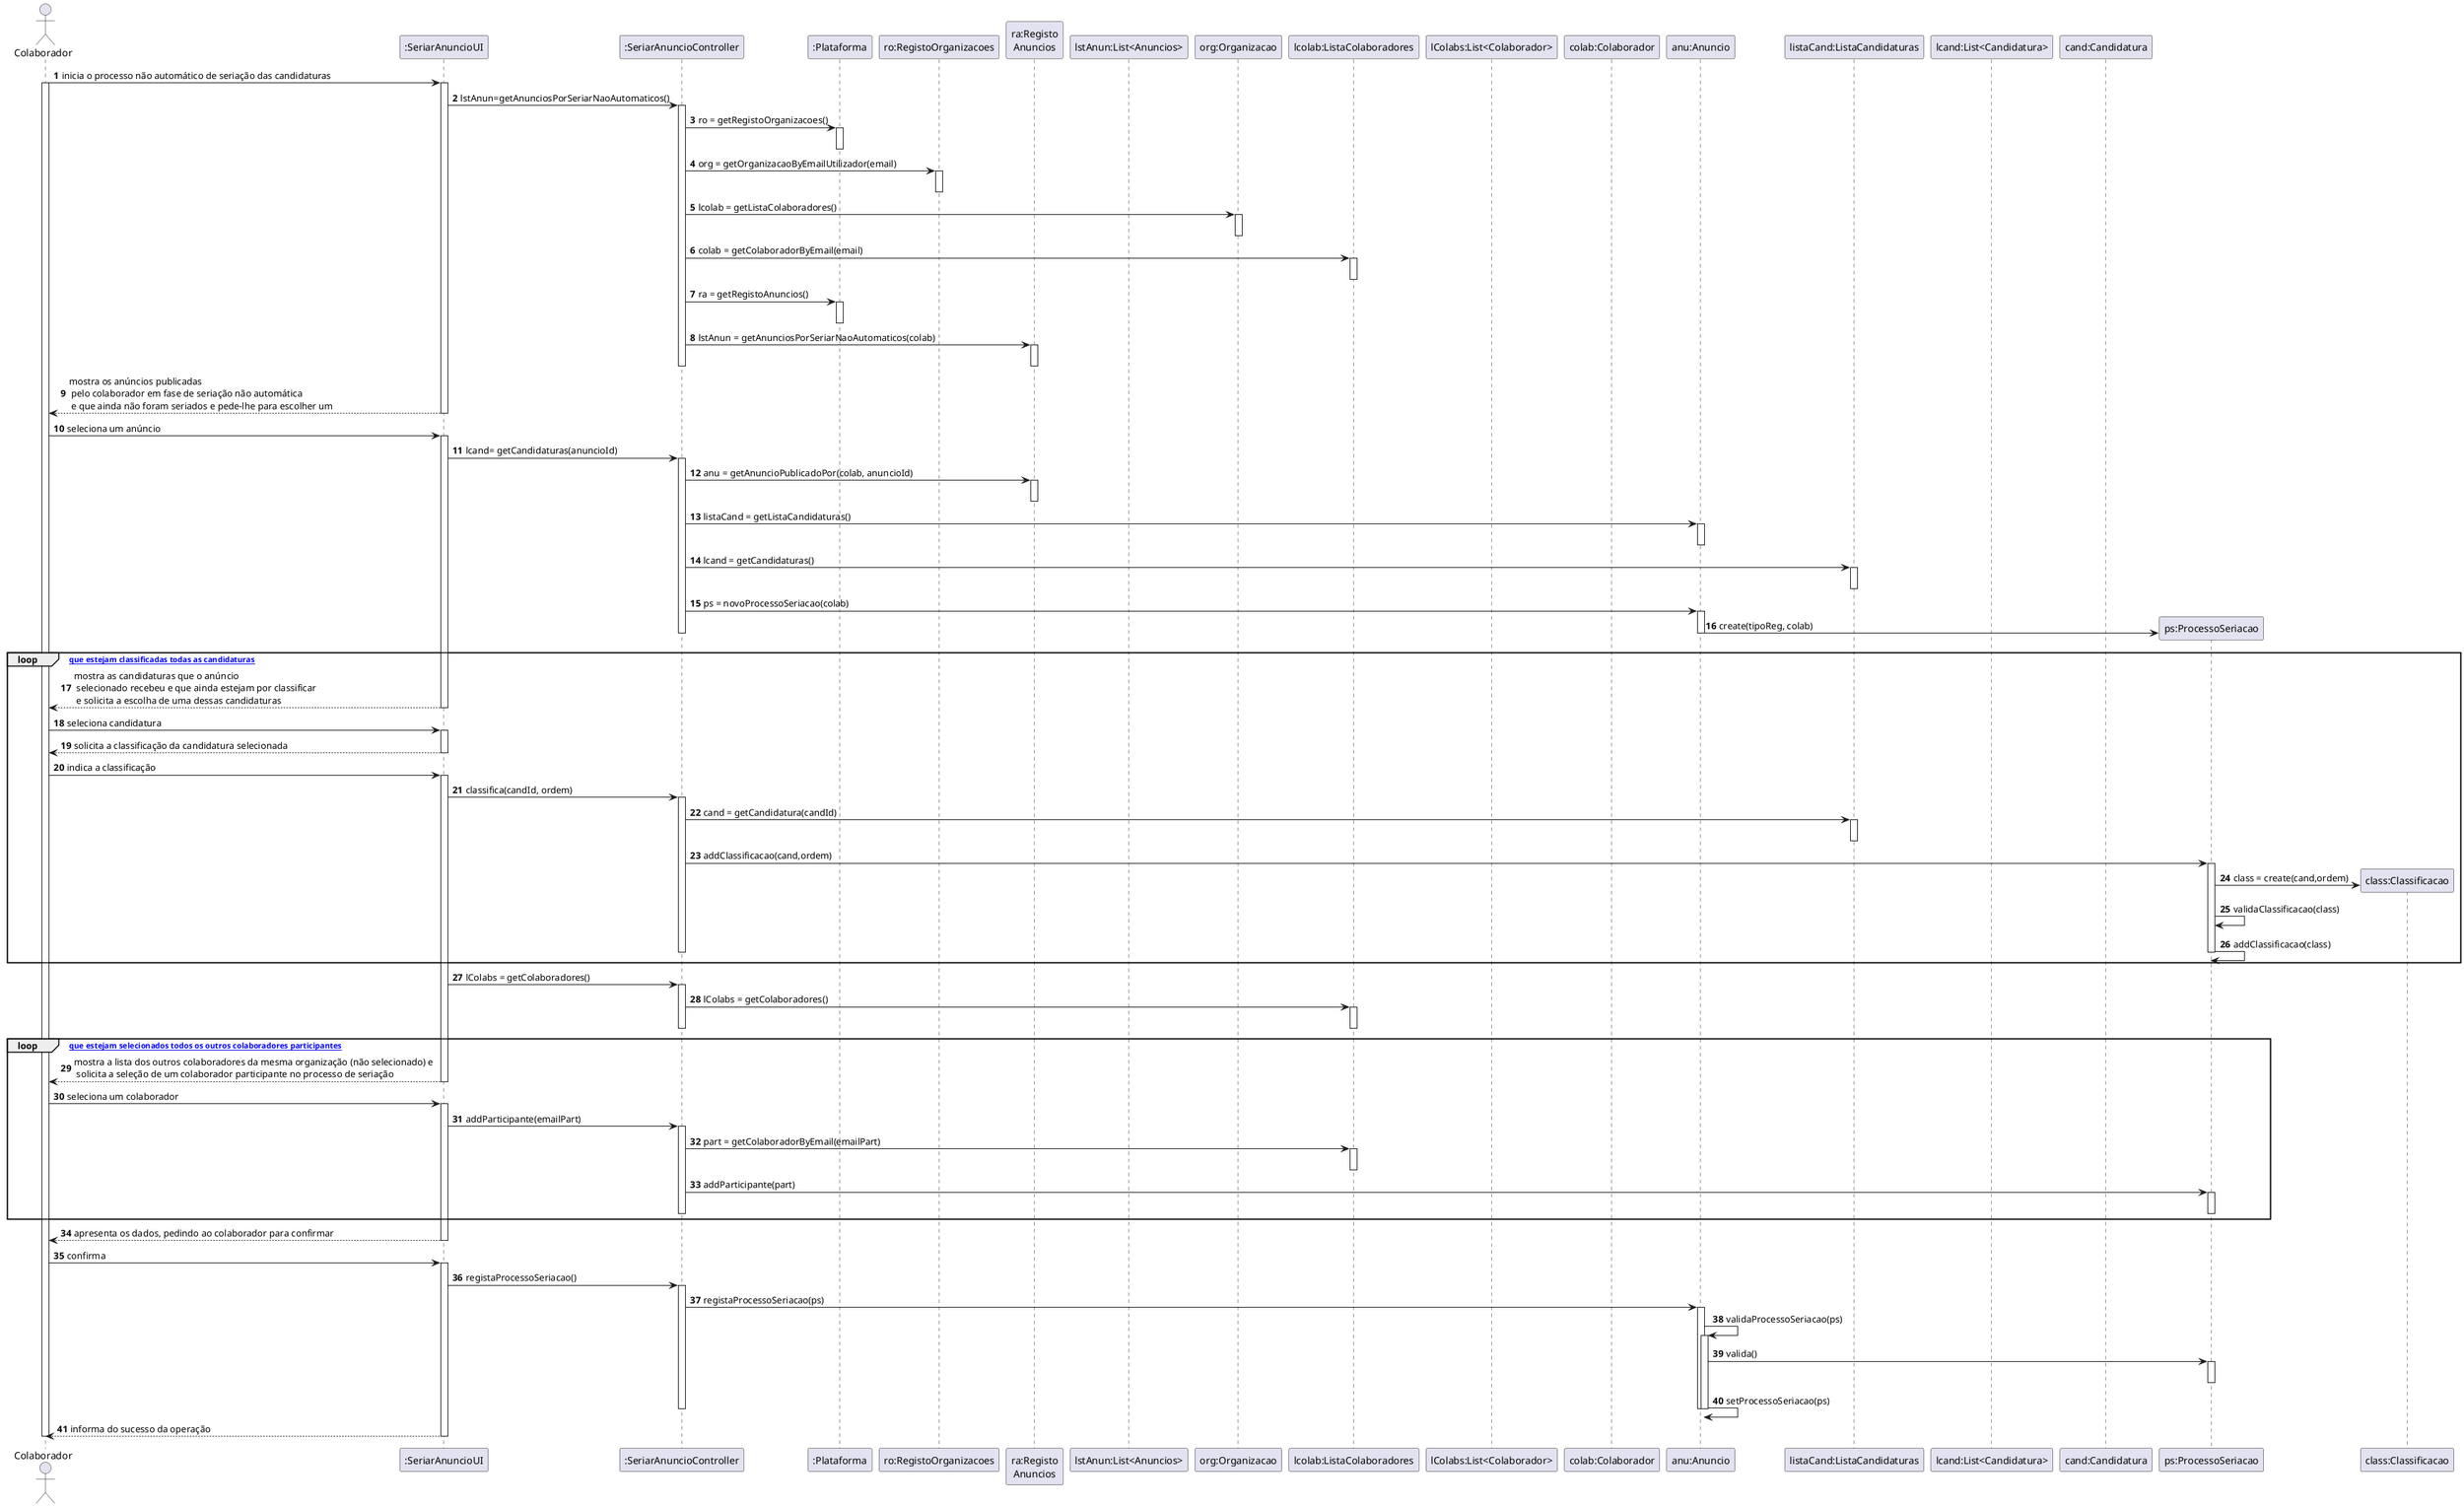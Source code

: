 @startuml
autonumber

actor "Colaborador" as COLAB
participant ":SeriarAnuncioUI" as UI
participant ":SeriarAnuncioController" as CTRL
participant ":Plataforma" as PLAT
participant "ro:RegistoOrganizacoes" as RO
participant "ra:Registo\nAnuncios" as RANU
participant "lstAnun:List<Anuncios>"
participant "org:Organizacao" as ORG
participant "lcolab:ListaColaboradores" as LCOLAB
participant "lColabs:List<Colaborador>"
participant "colab:Colaborador" as COLABORADOR
participant "anu:Anuncio" as ANU
participant "listaCand:ListaCandidaturas" as LCAND
participant "lcand:List<Candidatura>"
participant "cand:Candidatura"
participant "ps:ProcessoSeriacao" as PS
participant "class:Classificacao" as CLASS

COLAB -> UI : inicia o processo não automático de seriação das candidaturas
activate COLAB
activate UI

UI -> CTRL : lstAnun=getAnunciosPorSeriarNaoAutomaticos()
activate CTRL

CTRL -> PLAT: ro = getRegistoOrganizacoes()
activate PLAT
deactivate PLAT

CTRL -> RO: org = getOrganizacaoByEmailUtilizador(email)
activate RO
deactivate RO

CTRL -> ORG: lcolab = getListaColaboradores()
activate ORG
deactivate ORG

CTRL -> LCOLAB: colab = getColaboradorByEmail(email)
activate LCOLAB
deactivate LCOLAB

CTRL -> PLAT : ra = getRegistoAnuncios()
activate PLAT
deactivate PLAT

CTRL -> RANU : lstAnun = getAnunciosPorSeriarNaoAutomaticos(colab)
activate RANU
deactivate RANU
deactivate CTRL

UI --> COLAB: mostra os anúncios publicadas \n pelo colaborador em fase de seriação não automática \n e que ainda não foram seriados e pede-lhe para escolher um
deactivate UI


COLAB -> UI : seleciona um anúncio
activate UI

UI -> CTRL : lcand= getCandidaturas(anuncioId)
activate CTRL

CTRL -> RANU: anu = getAnuncioPublicadoPor(colab, anuncioId)
activate RANU
deactivate RANU

CTRL -> ANU : listaCand = getListaCandidaturas()
activate ANU
deactivate ANU

CTRL -> LCAND : lcand = getCandidaturas()
activate LCAND
deactivate LCAND

CTRL -> ANU : ps = novoProcessoSeriacao(colab)
activate ANU
ANU -> PS**: create(tipoReg, colab)

deactivate ANU
deactivate CTRL


loop [ até que estejam classificadas todas as candidaturas]
UI --> COLAB: mostra as candidaturas que o anúncio \n selecionado recebeu e que ainda estejam por classificar \n e solicita a escolha de uma dessas candidaturas
deactivate UI

COLAB -> UI : seleciona candidatura
activate UI

UI --> COLAB: solicita a classificação da candidatura selecionada
deactivate UI


COLAB -> UI : indica a classificação
activate UI

UI -> CTRL: classifica(candId, ordem)
activate CTRL

CTRL -> LCAND: cand = getCandidatura(candId)
activate LCAND
deactivate LCAND

CTRL -> PS: addClassificacao(cand,ordem)
activate PS

PS -> CLASS**: class = create(cand,ordem)
PS -> PS: validaClassificacao(class)
PS -> PS: addClassificacao(class)
deactivate PS
deactivate CTRL
end loop

UI -> CTRL: lColabs = getColaboradores()
activate CTRL

CTRL -> LCOLAB : lColabs = getColaboradores()
activate LCOLAB
deactivate LCOLAB
deactivate CTRL
loop [até que estejam selecionados todos os outros colaboradores participantes]
UI --> COLAB: mostra a lista dos outros colaboradores da mesma organização (não selecionado) e \n solicita a seleção de um colaborador participante no processo de seriação
deactivate UI


COLAB -> UI : seleciona um colaborador
activate UI

UI -> CTRL: addParticipante(emailPart)
activate CTRL

CTRL -> LCOLAB: part = getColaboradorByEmail(emailPart)
activate LCOLAB
deactivate LCOLAB

CTRL -> PS: addParticipante(part)
activate PS
deactivate PS
deactivate CTRL
end loop

UI --> COLAB: apresenta os dados, pedindo ao colaborador para confirmar
deactivate UI


COLAB -> UI : confirma
activate UI

UI -> CTRL: registaProcessoSeriacao()
activate CTRL

CTRL -> ANU: registaProcessoSeriacao(ps)
activate ANU

ANU -> ANU: validaProcessoSeriacao(ps)
activate ANU
ANU -> PS: valida()
activate PS
deactivate PS

ANU -> ANU: setProcessoSeriacao(ps)
deactivate ANU

deactivate ANU
deactivate CTRL
UI --> COLAB: informa do sucesso da operação
deactivate UI

deactivate COLAB
@enduml
